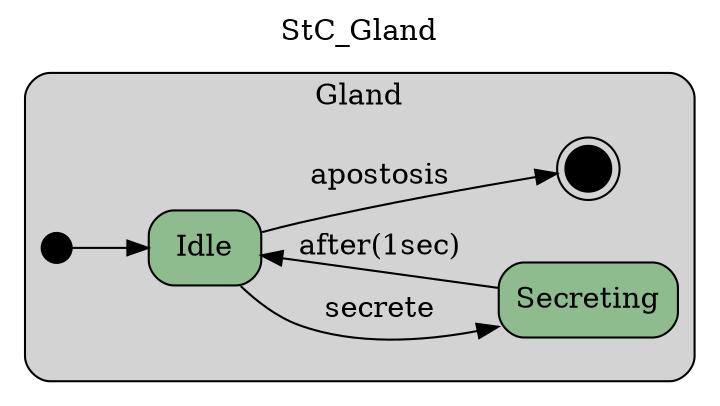 digraph {
compound=true;
rankdir=LR;
label="StC_Gland";
labelloc=t;
subgraph cluster_Gland {
style="filled,rounded";
label ="Gland";
fillcolor = lightgray;
init_St [shape = point,fillcolor=black,height=.2,width=.2,label=""];

Idle [shape=box,fillcolor=darkseagreen,style="filled,rounded",label=Idle];
Secreting [shape=box,fillcolor=darkseagreen,style="filled,rounded",label=Secreting];
final_St [shape=doublecircle,height=.3,width=.3,fixedsize=true,fillcolor=black,style=filled,label=""];

init_St->Idle[label="",  ];
Idle->Secreting[label="secrete",  ];
Secreting->Idle[label="after(1sec)",  ];
Idle->final_St[label="apostosis",  ];
}
}